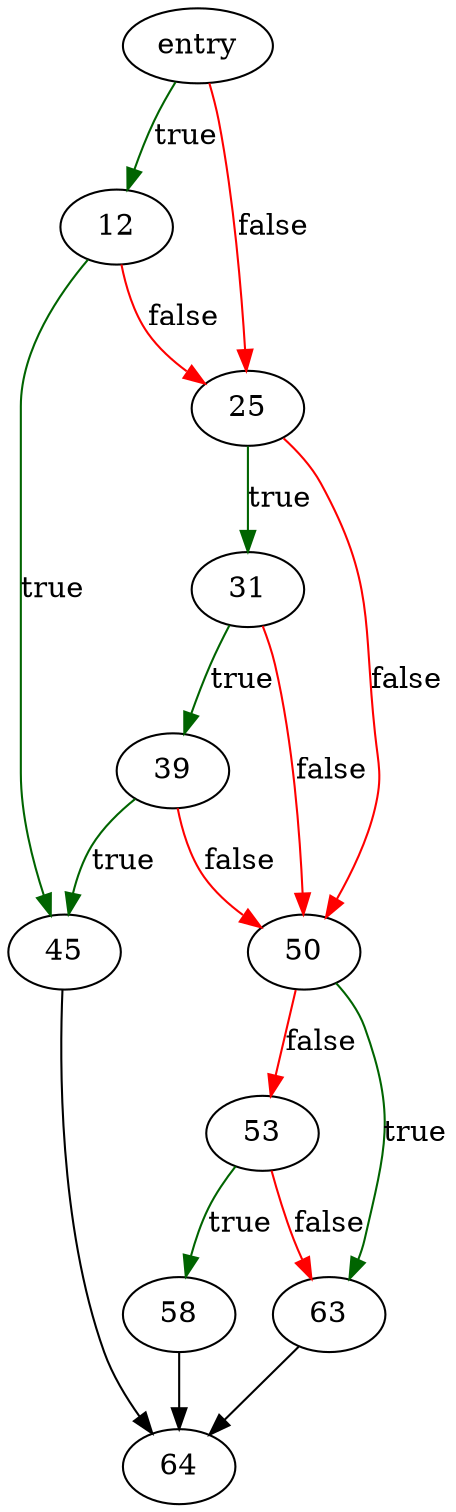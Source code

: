 digraph "sqlite3IsReadOnly" {
	// Node definitions.
	3 [label=entry];
	12;
	25;
	31;
	39;
	45;
	50;
	53;
	58;
	63;
	64;

	// Edge definitions.
	3 -> 12 [
		color=darkgreen
		label=true
	];
	3 -> 25 [
		color=red
		label=false
	];
	12 -> 25 [
		color=red
		label=false
	];
	12 -> 45 [
		color=darkgreen
		label=true
	];
	25 -> 31 [
		color=darkgreen
		label=true
	];
	25 -> 50 [
		color=red
		label=false
	];
	31 -> 39 [
		color=darkgreen
		label=true
	];
	31 -> 50 [
		color=red
		label=false
	];
	39 -> 45 [
		color=darkgreen
		label=true
	];
	39 -> 50 [
		color=red
		label=false
	];
	45 -> 64;
	50 -> 53 [
		color=red
		label=false
	];
	50 -> 63 [
		color=darkgreen
		label=true
	];
	53 -> 58 [
		color=darkgreen
		label=true
	];
	53 -> 63 [
		color=red
		label=false
	];
	58 -> 64;
	63 -> 64;
}